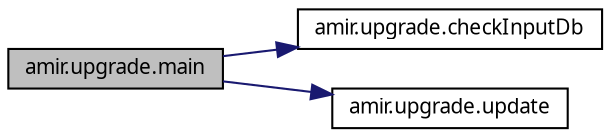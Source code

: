 digraph "amir.upgrade.main"
{
 // LATEX_PDF_SIZE
  edge [fontname="FreeSans.ttf",fontsize="10",labelfontname="FreeSans.ttf",labelfontsize="10"];
  node [fontname="FreeSans.ttf",fontsize="10",shape=record];
  rankdir="LR";
  Node1 [label="amir.upgrade.main",height=0.2,width=0.4,color="black", fillcolor="grey75", style="filled", fontcolor="black",tooltip=" "];
  Node1 -> Node2 [color="midnightblue",fontsize="10",style="solid",fontname="FreeSans.ttf"];
  Node2 [label="amir.upgrade.checkInputDb",height=0.2,width=0.4,color="black", fillcolor="white", style="filled",URL="$namespaceamir_1_1upgrade.html#a54fffa34efbfbf350febfd85a65614ca",tooltip=" "];
  Node1 -> Node3 [color="midnightblue",fontsize="10",style="solid",fontname="FreeSans.ttf"];
  Node3 [label="amir.upgrade.update",height=0.2,width=0.4,color="black", fillcolor="white", style="filled",URL="$namespaceamir_1_1upgrade.html#ab422266aa7399986311b6d80e8a94bc9",tooltip=" "];
}
